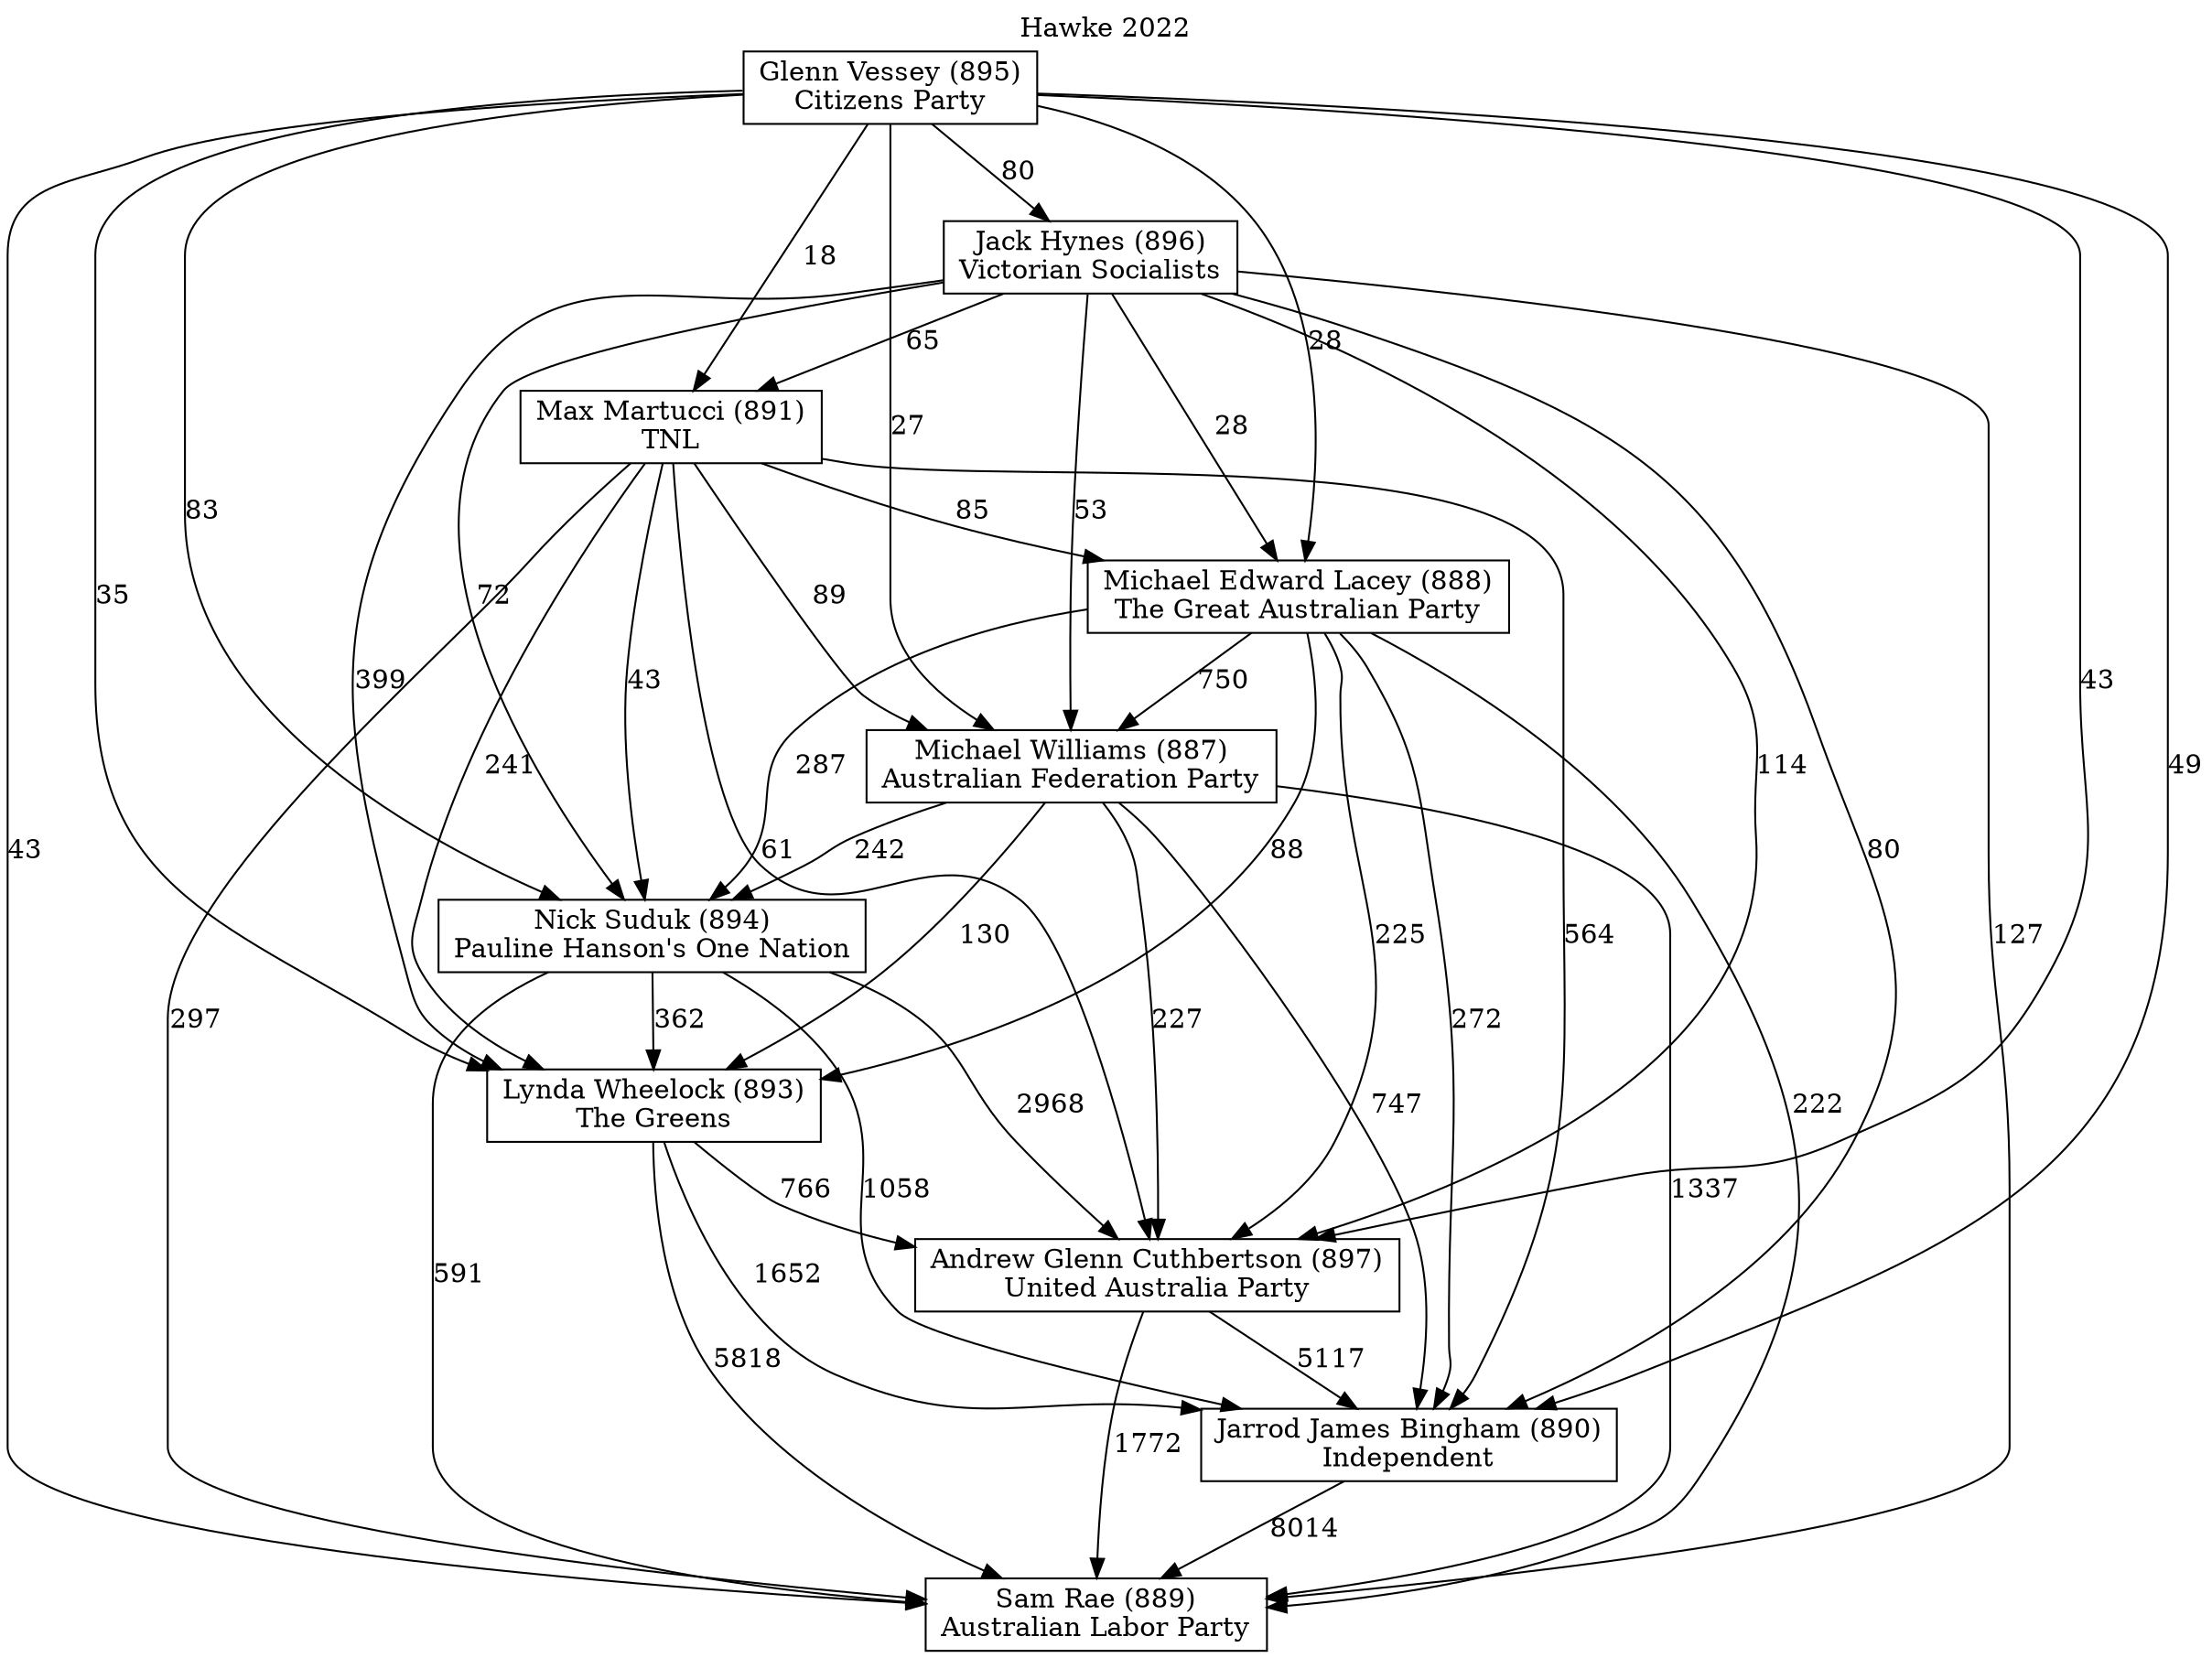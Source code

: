 // House preference flow
digraph "Sam Rae (889)_Hawke_2022" {
	graph [label="Hawke 2022" labelloc=t mclimit=10]
	node [shape=box]
	"Sam Rae (889)" [label="Sam Rae (889)
Australian Labor Party"]
	"Andrew Glenn Cuthbertson (897)" [label="Andrew Glenn Cuthbertson (897)
United Australia Party"]
	"Michael Edward Lacey (888)" [label="Michael Edward Lacey (888)
The Great Australian Party"]
	"Nick Suduk (894)" [label="Nick Suduk (894)
Pauline Hanson's One Nation"]
	"Glenn Vessey (895)" [label="Glenn Vessey (895)
Citizens Party"]
	"Lynda Wheelock (893)" [label="Lynda Wheelock (893)
The Greens"]
	"Jarrod James Bingham (890)" [label="Jarrod James Bingham (890)
Independent"]
	"Jack Hynes (896)" [label="Jack Hynes (896)
Victorian Socialists"]
	"Michael Williams (887)" [label="Michael Williams (887)
Australian Federation Party"]
	"Max Martucci (891)" [label="Max Martucci (891)
TNL"]
	"Lynda Wheelock (893)" -> "Sam Rae (889)" [label=5818]
	"Glenn Vessey (895)" -> "Jarrod James Bingham (890)" [label=49]
	"Michael Edward Lacey (888)" -> "Jarrod James Bingham (890)" [label=272]
	"Jack Hynes (896)" -> "Max Martucci (891)" [label=65]
	"Jack Hynes (896)" -> "Jarrod James Bingham (890)" [label=80]
	"Michael Williams (887)" -> "Andrew Glenn Cuthbertson (897)" [label=227]
	"Max Martucci (891)" -> "Lynda Wheelock (893)" [label=241]
	"Max Martucci (891)" -> "Nick Suduk (894)" [label=43]
	"Max Martucci (891)" -> "Andrew Glenn Cuthbertson (897)" [label=61]
	"Nick Suduk (894)" -> "Andrew Glenn Cuthbertson (897)" [label=2968]
	"Lynda Wheelock (893)" -> "Jarrod James Bingham (890)" [label=1652]
	"Glenn Vessey (895)" -> "Nick Suduk (894)" [label=83]
	"Nick Suduk (894)" -> "Jarrod James Bingham (890)" [label=1058]
	"Max Martucci (891)" -> "Michael Williams (887)" [label=89]
	"Michael Williams (887)" -> "Jarrod James Bingham (890)" [label=747]
	"Michael Williams (887)" -> "Sam Rae (889)" [label=1337]
	"Lynda Wheelock (893)" -> "Andrew Glenn Cuthbertson (897)" [label=766]
	"Jack Hynes (896)" -> "Michael Edward Lacey (888)" [label=28]
	"Michael Williams (887)" -> "Nick Suduk (894)" [label=242]
	"Glenn Vessey (895)" -> "Michael Williams (887)" [label=27]
	"Andrew Glenn Cuthbertson (897)" -> "Jarrod James Bingham (890)" [label=5117]
	"Nick Suduk (894)" -> "Sam Rae (889)" [label=591]
	"Michael Edward Lacey (888)" -> "Sam Rae (889)" [label=222]
	"Glenn Vessey (895)" -> "Jack Hynes (896)" [label=80]
	"Jarrod James Bingham (890)" -> "Sam Rae (889)" [label=8014]
	"Glenn Vessey (895)" -> "Sam Rae (889)" [label=43]
	"Michael Edward Lacey (888)" -> "Andrew Glenn Cuthbertson (897)" [label=225]
	"Glenn Vessey (895)" -> "Max Martucci (891)" [label=18]
	"Max Martucci (891)" -> "Jarrod James Bingham (890)" [label=564]
	"Glenn Vessey (895)" -> "Lynda Wheelock (893)" [label=35]
	"Andrew Glenn Cuthbertson (897)" -> "Sam Rae (889)" [label=1772]
	"Jack Hynes (896)" -> "Sam Rae (889)" [label=127]
	"Michael Williams (887)" -> "Lynda Wheelock (893)" [label=130]
	"Jack Hynes (896)" -> "Nick Suduk (894)" [label=72]
	"Nick Suduk (894)" -> "Lynda Wheelock (893)" [label=362]
	"Michael Edward Lacey (888)" -> "Nick Suduk (894)" [label=287]
	"Jack Hynes (896)" -> "Lynda Wheelock (893)" [label=399]
	"Jack Hynes (896)" -> "Michael Williams (887)" [label=53]
	"Michael Edward Lacey (888)" -> "Lynda Wheelock (893)" [label=88]
	"Glenn Vessey (895)" -> "Michael Edward Lacey (888)" [label=28]
	"Max Martucci (891)" -> "Michael Edward Lacey (888)" [label=85]
	"Max Martucci (891)" -> "Sam Rae (889)" [label=297]
	"Jack Hynes (896)" -> "Andrew Glenn Cuthbertson (897)" [label=114]
	"Glenn Vessey (895)" -> "Andrew Glenn Cuthbertson (897)" [label=43]
	"Michael Edward Lacey (888)" -> "Michael Williams (887)" [label=750]
}
